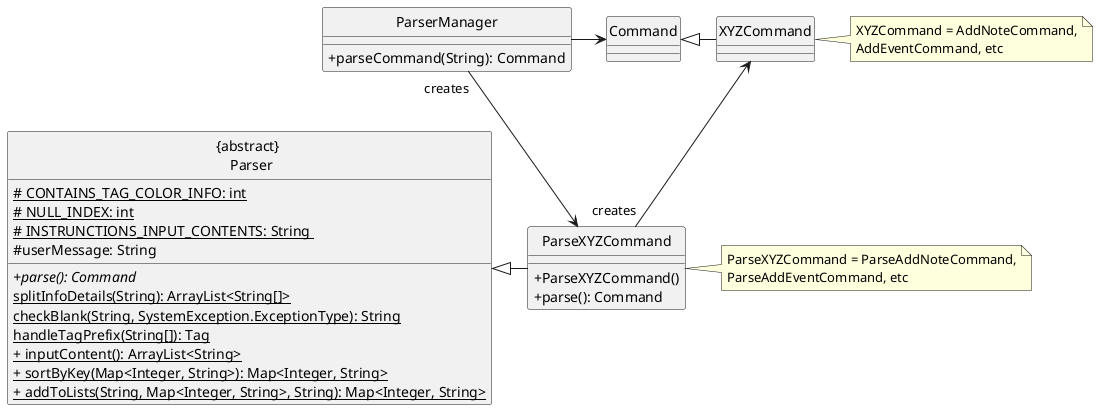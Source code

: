 @startuml

hide circle
skinparam classAttributeIconSize 0

class "{abstract} \n Parser" {
<u># CONTAINS_TAG_COLOR_INFO: int</u>
<u># NULL_INDEX: int</u>
<u># INSTRUNCTIONS_INPUT_CONTENTS: String </u>
# userMessage: String
+ parse(): Command {abstract}
<u>splitInfoDetails(String): ArrayList<String[]></u>
<u>checkBlank(String, SystemException.ExceptionType): String</u>
<u>handleTagPrefix(String[]): Tag</u>
<u>+ inputContent(): ArrayList<String></u>
<u>+ sortByKey(Map<Integer, String>): Map<Integer, String></u>
<u>+ addToLists(String, Map<Integer, String>, String): Map<Integer, String></u>
}

class ParseXYZCommand {
+ ParseXYZCommand()
+ parse(): Command
}

class XYZCommand {
}

class ParserManager {
+ parseCommand(String): Command
}

ParserManager "creates" -down-> ParseXYZCommand
ParserManager -> Command

ParseXYZCommand -left|> "{abstract} \n Parser"
ParseXYZCommand "creates" --up> XYZCommand
XYZCommand -up|> Command

note right of XYZCommand
XYZCommand = AddNoteCommand,
AddEventCommand, etc
end note

note right of ParseXYZCommand
ParseXYZCommand = ParseAddNoteCommand,
ParseAddEventCommand, etc
end note

@enduml